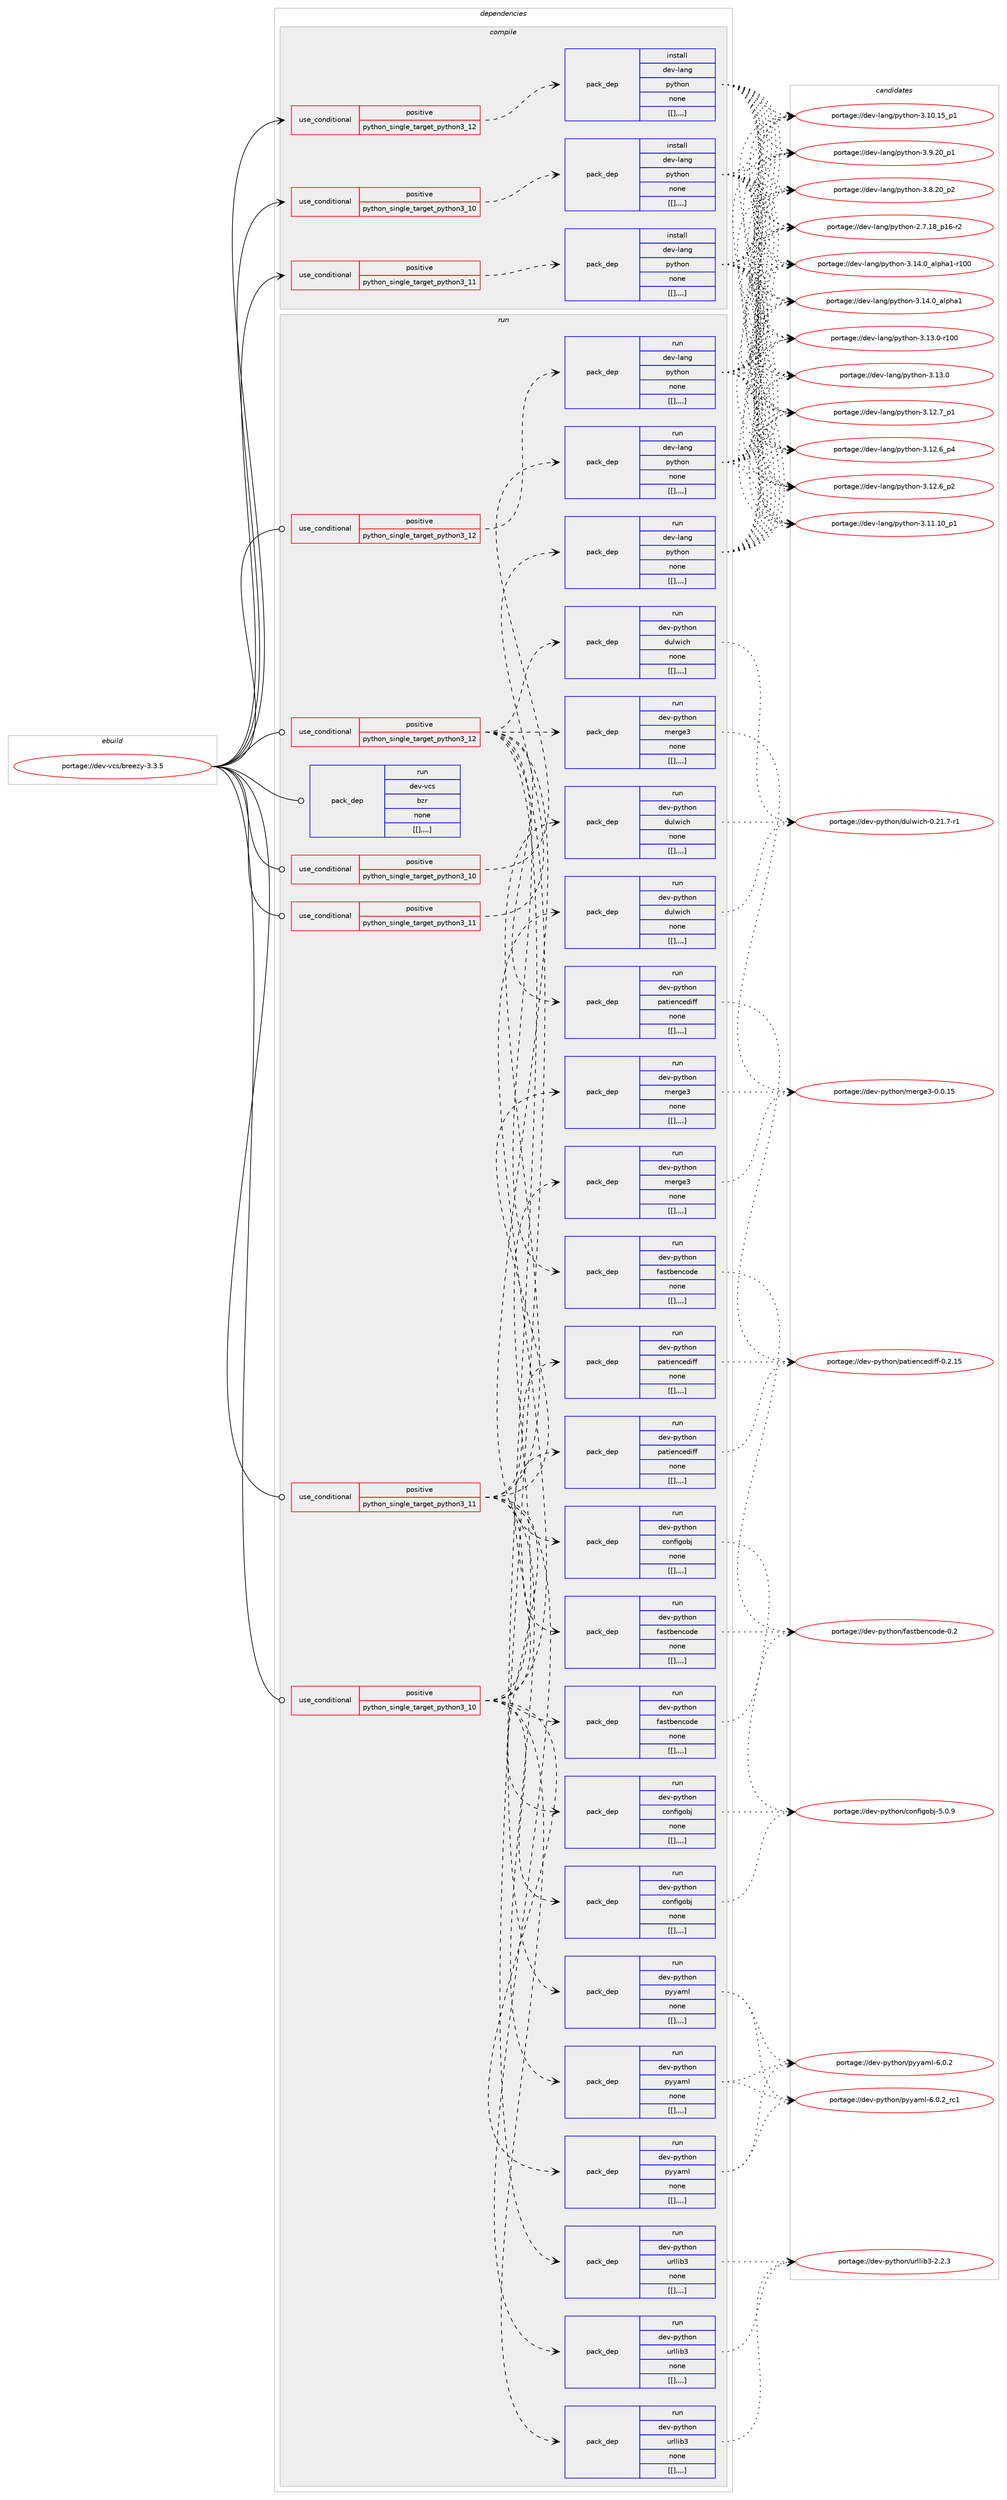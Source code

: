 digraph prolog {

# *************
# Graph options
# *************

newrank=true;
concentrate=true;
compound=true;
graph [rankdir=LR,fontname=Helvetica,fontsize=10,ranksep=1.5];#, ranksep=2.5, nodesep=0.2];
edge  [arrowhead=vee];
node  [fontname=Helvetica,fontsize=10];

# **********
# The ebuild
# **********

subgraph cluster_leftcol {
color=gray;
label=<<i>ebuild</i>>;
id [label="portage://dev-vcs/breezy-3.3.5", color=red, width=4, href="../dev-vcs/breezy-3.3.5.svg"];
}

# ****************
# The dependencies
# ****************

subgraph cluster_midcol {
color=gray;
label=<<i>dependencies</i>>;
subgraph cluster_compile {
fillcolor="#eeeeee";
style=filled;
label=<<i>compile</i>>;
subgraph cond66754 {
dependency232705 [label=<<TABLE BORDER="0" CELLBORDER="1" CELLSPACING="0" CELLPADDING="4"><TR><TD ROWSPAN="3" CELLPADDING="10">use_conditional</TD></TR><TR><TD>positive</TD></TR><TR><TD>python_single_target_python3_10</TD></TR></TABLE>>, shape=none, color=red];
subgraph pack164427 {
dependency232724 [label=<<TABLE BORDER="0" CELLBORDER="1" CELLSPACING="0" CELLPADDING="4" WIDTH="220"><TR><TD ROWSPAN="6" CELLPADDING="30">pack_dep</TD></TR><TR><TD WIDTH="110">install</TD></TR><TR><TD>dev-lang</TD></TR><TR><TD>python</TD></TR><TR><TD>none</TD></TR><TR><TD>[[],,,,]</TD></TR></TABLE>>, shape=none, color=blue];
}
dependency232705:e -> dependency232724:w [weight=20,style="dashed",arrowhead="vee"];
}
id:e -> dependency232705:w [weight=20,style="solid",arrowhead="vee"];
subgraph cond66759 {
dependency232765 [label=<<TABLE BORDER="0" CELLBORDER="1" CELLSPACING="0" CELLPADDING="4"><TR><TD ROWSPAN="3" CELLPADDING="10">use_conditional</TD></TR><TR><TD>positive</TD></TR><TR><TD>python_single_target_python3_11</TD></TR></TABLE>>, shape=none, color=red];
subgraph pack164478 {
dependency232833 [label=<<TABLE BORDER="0" CELLBORDER="1" CELLSPACING="0" CELLPADDING="4" WIDTH="220"><TR><TD ROWSPAN="6" CELLPADDING="30">pack_dep</TD></TR><TR><TD WIDTH="110">install</TD></TR><TR><TD>dev-lang</TD></TR><TR><TD>python</TD></TR><TR><TD>none</TD></TR><TR><TD>[[],,,,]</TD></TR></TABLE>>, shape=none, color=blue];
}
dependency232765:e -> dependency232833:w [weight=20,style="dashed",arrowhead="vee"];
}
id:e -> dependency232765:w [weight=20,style="solid",arrowhead="vee"];
subgraph cond66798 {
dependency232870 [label=<<TABLE BORDER="0" CELLBORDER="1" CELLSPACING="0" CELLPADDING="4"><TR><TD ROWSPAN="3" CELLPADDING="10">use_conditional</TD></TR><TR><TD>positive</TD></TR><TR><TD>python_single_target_python3_12</TD></TR></TABLE>>, shape=none, color=red];
subgraph pack164555 {
dependency232916 [label=<<TABLE BORDER="0" CELLBORDER="1" CELLSPACING="0" CELLPADDING="4" WIDTH="220"><TR><TD ROWSPAN="6" CELLPADDING="30">pack_dep</TD></TR><TR><TD WIDTH="110">install</TD></TR><TR><TD>dev-lang</TD></TR><TR><TD>python</TD></TR><TR><TD>none</TD></TR><TR><TD>[[],,,,]</TD></TR></TABLE>>, shape=none, color=blue];
}
dependency232870:e -> dependency232916:w [weight=20,style="dashed",arrowhead="vee"];
}
id:e -> dependency232870:w [weight=20,style="solid",arrowhead="vee"];
}
subgraph cluster_compileandrun {
fillcolor="#eeeeee";
style=filled;
label=<<i>compile and run</i>>;
}
subgraph cluster_run {
fillcolor="#eeeeee";
style=filled;
label=<<i>run</i>>;
subgraph cond66815 {
dependency232936 [label=<<TABLE BORDER="0" CELLBORDER="1" CELLSPACING="0" CELLPADDING="4"><TR><TD ROWSPAN="3" CELLPADDING="10">use_conditional</TD></TR><TR><TD>positive</TD></TR><TR><TD>python_single_target_python3_10</TD></TR></TABLE>>, shape=none, color=red];
subgraph pack164590 {
dependency232966 [label=<<TABLE BORDER="0" CELLBORDER="1" CELLSPACING="0" CELLPADDING="4" WIDTH="220"><TR><TD ROWSPAN="6" CELLPADDING="30">pack_dep</TD></TR><TR><TD WIDTH="110">run</TD></TR><TR><TD>dev-lang</TD></TR><TR><TD>python</TD></TR><TR><TD>none</TD></TR><TR><TD>[[],,,,]</TD></TR></TABLE>>, shape=none, color=blue];
}
dependency232936:e -> dependency232966:w [weight=20,style="dashed",arrowhead="vee"];
}
id:e -> dependency232936:w [weight=20,style="solid",arrowhead="odot"];
subgraph cond66830 {
dependency232998 [label=<<TABLE BORDER="0" CELLBORDER="1" CELLSPACING="0" CELLPADDING="4"><TR><TD ROWSPAN="3" CELLPADDING="10">use_conditional</TD></TR><TR><TD>positive</TD></TR><TR><TD>python_single_target_python3_10</TD></TR></TABLE>>, shape=none, color=red];
subgraph pack164646 {
dependency233081 [label=<<TABLE BORDER="0" CELLBORDER="1" CELLSPACING="0" CELLPADDING="4" WIDTH="220"><TR><TD ROWSPAN="6" CELLPADDING="30">pack_dep</TD></TR><TR><TD WIDTH="110">run</TD></TR><TR><TD>dev-python</TD></TR><TR><TD>configobj</TD></TR><TR><TD>none</TD></TR><TR><TD>[[],,,,]</TD></TR></TABLE>>, shape=none, color=blue];
}
dependency232998:e -> dependency233081:w [weight=20,style="dashed",arrowhead="vee"];
subgraph pack164662 {
dependency233086 [label=<<TABLE BORDER="0" CELLBORDER="1" CELLSPACING="0" CELLPADDING="4" WIDTH="220"><TR><TD ROWSPAN="6" CELLPADDING="30">pack_dep</TD></TR><TR><TD WIDTH="110">run</TD></TR><TR><TD>dev-python</TD></TR><TR><TD>fastbencode</TD></TR><TR><TD>none</TD></TR><TR><TD>[[],,,,]</TD></TR></TABLE>>, shape=none, color=blue];
}
dependency232998:e -> dependency233086:w [weight=20,style="dashed",arrowhead="vee"];
subgraph pack164666 {
dependency233089 [label=<<TABLE BORDER="0" CELLBORDER="1" CELLSPACING="0" CELLPADDING="4" WIDTH="220"><TR><TD ROWSPAN="6" CELLPADDING="30">pack_dep</TD></TR><TR><TD WIDTH="110">run</TD></TR><TR><TD>dev-python</TD></TR><TR><TD>patiencediff</TD></TR><TR><TD>none</TD></TR><TR><TD>[[],,,,]</TD></TR></TABLE>>, shape=none, color=blue];
}
dependency232998:e -> dependency233089:w [weight=20,style="dashed",arrowhead="vee"];
subgraph pack164715 {
dependency233234 [label=<<TABLE BORDER="0" CELLBORDER="1" CELLSPACING="0" CELLPADDING="4" WIDTH="220"><TR><TD ROWSPAN="6" CELLPADDING="30">pack_dep</TD></TR><TR><TD WIDTH="110">run</TD></TR><TR><TD>dev-python</TD></TR><TR><TD>merge3</TD></TR><TR><TD>none</TD></TR><TR><TD>[[],,,,]</TD></TR></TABLE>>, shape=none, color=blue];
}
dependency232998:e -> dependency233234:w [weight=20,style="dashed",arrowhead="vee"];
subgraph pack164824 {
dependency233320 [label=<<TABLE BORDER="0" CELLBORDER="1" CELLSPACING="0" CELLPADDING="4" WIDTH="220"><TR><TD ROWSPAN="6" CELLPADDING="30">pack_dep</TD></TR><TR><TD WIDTH="110">run</TD></TR><TR><TD>dev-python</TD></TR><TR><TD>dulwich</TD></TR><TR><TD>none</TD></TR><TR><TD>[[],,,,]</TD></TR></TABLE>>, shape=none, color=blue];
}
dependency232998:e -> dependency233320:w [weight=20,style="dashed",arrowhead="vee"];
subgraph pack164828 {
dependency233324 [label=<<TABLE BORDER="0" CELLBORDER="1" CELLSPACING="0" CELLPADDING="4" WIDTH="220"><TR><TD ROWSPAN="6" CELLPADDING="30">pack_dep</TD></TR><TR><TD WIDTH="110">run</TD></TR><TR><TD>dev-python</TD></TR><TR><TD>urllib3</TD></TR><TR><TD>none</TD></TR><TR><TD>[[],,,,]</TD></TR></TABLE>>, shape=none, color=blue];
}
dependency232998:e -> dependency233324:w [weight=20,style="dashed",arrowhead="vee"];
subgraph pack164831 {
dependency233342 [label=<<TABLE BORDER="0" CELLBORDER="1" CELLSPACING="0" CELLPADDING="4" WIDTH="220"><TR><TD ROWSPAN="6" CELLPADDING="30">pack_dep</TD></TR><TR><TD WIDTH="110">run</TD></TR><TR><TD>dev-python</TD></TR><TR><TD>pyyaml</TD></TR><TR><TD>none</TD></TR><TR><TD>[[],,,,]</TD></TR></TABLE>>, shape=none, color=blue];
}
dependency232998:e -> dependency233342:w [weight=20,style="dashed",arrowhead="vee"];
}
id:e -> dependency232998:w [weight=20,style="solid",arrowhead="odot"];
subgraph cond66953 {
dependency233349 [label=<<TABLE BORDER="0" CELLBORDER="1" CELLSPACING="0" CELLPADDING="4"><TR><TD ROWSPAN="3" CELLPADDING="10">use_conditional</TD></TR><TR><TD>positive</TD></TR><TR><TD>python_single_target_python3_11</TD></TR></TABLE>>, shape=none, color=red];
subgraph pack164854 {
dependency233441 [label=<<TABLE BORDER="0" CELLBORDER="1" CELLSPACING="0" CELLPADDING="4" WIDTH="220"><TR><TD ROWSPAN="6" CELLPADDING="30">pack_dep</TD></TR><TR><TD WIDTH="110">run</TD></TR><TR><TD>dev-lang</TD></TR><TR><TD>python</TD></TR><TR><TD>none</TD></TR><TR><TD>[[],,,,]</TD></TR></TABLE>>, shape=none, color=blue];
}
dependency233349:e -> dependency233441:w [weight=20,style="dashed",arrowhead="vee"];
}
id:e -> dependency233349:w [weight=20,style="solid",arrowhead="odot"];
subgraph cond66997 {
dependency233527 [label=<<TABLE BORDER="0" CELLBORDER="1" CELLSPACING="0" CELLPADDING="4"><TR><TD ROWSPAN="3" CELLPADDING="10">use_conditional</TD></TR><TR><TD>positive</TD></TR><TR><TD>python_single_target_python3_11</TD></TR></TABLE>>, shape=none, color=red];
subgraph pack164984 {
dependency233564 [label=<<TABLE BORDER="0" CELLBORDER="1" CELLSPACING="0" CELLPADDING="4" WIDTH="220"><TR><TD ROWSPAN="6" CELLPADDING="30">pack_dep</TD></TR><TR><TD WIDTH="110">run</TD></TR><TR><TD>dev-python</TD></TR><TR><TD>configobj</TD></TR><TR><TD>none</TD></TR><TR><TD>[[],,,,]</TD></TR></TABLE>>, shape=none, color=blue];
}
dependency233527:e -> dependency233564:w [weight=20,style="dashed",arrowhead="vee"];
subgraph pack165003 {
dependency233583 [label=<<TABLE BORDER="0" CELLBORDER="1" CELLSPACING="0" CELLPADDING="4" WIDTH="220"><TR><TD ROWSPAN="6" CELLPADDING="30">pack_dep</TD></TR><TR><TD WIDTH="110">run</TD></TR><TR><TD>dev-python</TD></TR><TR><TD>fastbencode</TD></TR><TR><TD>none</TD></TR><TR><TD>[[],,,,]</TD></TR></TABLE>>, shape=none, color=blue];
}
dependency233527:e -> dependency233583:w [weight=20,style="dashed",arrowhead="vee"];
subgraph pack165017 {
dependency233604 [label=<<TABLE BORDER="0" CELLBORDER="1" CELLSPACING="0" CELLPADDING="4" WIDTH="220"><TR><TD ROWSPAN="6" CELLPADDING="30">pack_dep</TD></TR><TR><TD WIDTH="110">run</TD></TR><TR><TD>dev-python</TD></TR><TR><TD>patiencediff</TD></TR><TR><TD>none</TD></TR><TR><TD>[[],,,,]</TD></TR></TABLE>>, shape=none, color=blue];
}
dependency233527:e -> dependency233604:w [weight=20,style="dashed",arrowhead="vee"];
subgraph pack165019 {
dependency233609 [label=<<TABLE BORDER="0" CELLBORDER="1" CELLSPACING="0" CELLPADDING="4" WIDTH="220"><TR><TD ROWSPAN="6" CELLPADDING="30">pack_dep</TD></TR><TR><TD WIDTH="110">run</TD></TR><TR><TD>dev-python</TD></TR><TR><TD>merge3</TD></TR><TR><TD>none</TD></TR><TR><TD>[[],,,,]</TD></TR></TABLE>>, shape=none, color=blue];
}
dependency233527:e -> dependency233609:w [weight=20,style="dashed",arrowhead="vee"];
subgraph pack165030 {
dependency233628 [label=<<TABLE BORDER="0" CELLBORDER="1" CELLSPACING="0" CELLPADDING="4" WIDTH="220"><TR><TD ROWSPAN="6" CELLPADDING="30">pack_dep</TD></TR><TR><TD WIDTH="110">run</TD></TR><TR><TD>dev-python</TD></TR><TR><TD>dulwich</TD></TR><TR><TD>none</TD></TR><TR><TD>[[],,,,]</TD></TR></TABLE>>, shape=none, color=blue];
}
dependency233527:e -> dependency233628:w [weight=20,style="dashed",arrowhead="vee"];
subgraph pack165047 {
dependency233665 [label=<<TABLE BORDER="0" CELLBORDER="1" CELLSPACING="0" CELLPADDING="4" WIDTH="220"><TR><TD ROWSPAN="6" CELLPADDING="30">pack_dep</TD></TR><TR><TD WIDTH="110">run</TD></TR><TR><TD>dev-python</TD></TR><TR><TD>urllib3</TD></TR><TR><TD>none</TD></TR><TR><TD>[[],,,,]</TD></TR></TABLE>>, shape=none, color=blue];
}
dependency233527:e -> dependency233665:w [weight=20,style="dashed",arrowhead="vee"];
subgraph pack165060 {
dependency233683 [label=<<TABLE BORDER="0" CELLBORDER="1" CELLSPACING="0" CELLPADDING="4" WIDTH="220"><TR><TD ROWSPAN="6" CELLPADDING="30">pack_dep</TD></TR><TR><TD WIDTH="110">run</TD></TR><TR><TD>dev-python</TD></TR><TR><TD>pyyaml</TD></TR><TR><TD>none</TD></TR><TR><TD>[[],,,,]</TD></TR></TABLE>>, shape=none, color=blue];
}
dependency233527:e -> dependency233683:w [weight=20,style="dashed",arrowhead="vee"];
}
id:e -> dependency233527:w [weight=20,style="solid",arrowhead="odot"];
subgraph cond67095 {
dependency233812 [label=<<TABLE BORDER="0" CELLBORDER="1" CELLSPACING="0" CELLPADDING="4"><TR><TD ROWSPAN="3" CELLPADDING="10">use_conditional</TD></TR><TR><TD>positive</TD></TR><TR><TD>python_single_target_python3_12</TD></TR></TABLE>>, shape=none, color=red];
subgraph pack165161 {
dependency233815 [label=<<TABLE BORDER="0" CELLBORDER="1" CELLSPACING="0" CELLPADDING="4" WIDTH="220"><TR><TD ROWSPAN="6" CELLPADDING="30">pack_dep</TD></TR><TR><TD WIDTH="110">run</TD></TR><TR><TD>dev-lang</TD></TR><TR><TD>python</TD></TR><TR><TD>none</TD></TR><TR><TD>[[],,,,]</TD></TR></TABLE>>, shape=none, color=blue];
}
dependency233812:e -> dependency233815:w [weight=20,style="dashed",arrowhead="vee"];
}
id:e -> dependency233812:w [weight=20,style="solid",arrowhead="odot"];
subgraph cond67107 {
dependency233820 [label=<<TABLE BORDER="0" CELLBORDER="1" CELLSPACING="0" CELLPADDING="4"><TR><TD ROWSPAN="3" CELLPADDING="10">use_conditional</TD></TR><TR><TD>positive</TD></TR><TR><TD>python_single_target_python3_12</TD></TR></TABLE>>, shape=none, color=red];
subgraph pack165176 {
dependency233864 [label=<<TABLE BORDER="0" CELLBORDER="1" CELLSPACING="0" CELLPADDING="4" WIDTH="220"><TR><TD ROWSPAN="6" CELLPADDING="30">pack_dep</TD></TR><TR><TD WIDTH="110">run</TD></TR><TR><TD>dev-python</TD></TR><TR><TD>configobj</TD></TR><TR><TD>none</TD></TR><TR><TD>[[],,,,]</TD></TR></TABLE>>, shape=none, color=blue];
}
dependency233820:e -> dependency233864:w [weight=20,style="dashed",arrowhead="vee"];
subgraph pack165194 {
dependency233869 [label=<<TABLE BORDER="0" CELLBORDER="1" CELLSPACING="0" CELLPADDING="4" WIDTH="220"><TR><TD ROWSPAN="6" CELLPADDING="30">pack_dep</TD></TR><TR><TD WIDTH="110">run</TD></TR><TR><TD>dev-python</TD></TR><TR><TD>fastbencode</TD></TR><TR><TD>none</TD></TR><TR><TD>[[],,,,]</TD></TR></TABLE>>, shape=none, color=blue];
}
dependency233820:e -> dependency233869:w [weight=20,style="dashed",arrowhead="vee"];
subgraph pack165198 {
dependency233891 [label=<<TABLE BORDER="0" CELLBORDER="1" CELLSPACING="0" CELLPADDING="4" WIDTH="220"><TR><TD ROWSPAN="6" CELLPADDING="30">pack_dep</TD></TR><TR><TD WIDTH="110">run</TD></TR><TR><TD>dev-python</TD></TR><TR><TD>patiencediff</TD></TR><TR><TD>none</TD></TR><TR><TD>[[],,,,]</TD></TR></TABLE>>, shape=none, color=blue];
}
dependency233820:e -> dependency233891:w [weight=20,style="dashed",arrowhead="vee"];
subgraph pack165216 {
dependency233895 [label=<<TABLE BORDER="0" CELLBORDER="1" CELLSPACING="0" CELLPADDING="4" WIDTH="220"><TR><TD ROWSPAN="6" CELLPADDING="30">pack_dep</TD></TR><TR><TD WIDTH="110">run</TD></TR><TR><TD>dev-python</TD></TR><TR><TD>merge3</TD></TR><TR><TD>none</TD></TR><TR><TD>[[],,,,]</TD></TR></TABLE>>, shape=none, color=blue];
}
dependency233820:e -> dependency233895:w [weight=20,style="dashed",arrowhead="vee"];
subgraph pack165231 {
dependency233936 [label=<<TABLE BORDER="0" CELLBORDER="1" CELLSPACING="0" CELLPADDING="4" WIDTH="220"><TR><TD ROWSPAN="6" CELLPADDING="30">pack_dep</TD></TR><TR><TD WIDTH="110">run</TD></TR><TR><TD>dev-python</TD></TR><TR><TD>dulwich</TD></TR><TR><TD>none</TD></TR><TR><TD>[[],,,,]</TD></TR></TABLE>>, shape=none, color=blue];
}
dependency233820:e -> dependency233936:w [weight=20,style="dashed",arrowhead="vee"];
subgraph pack165245 {
dependency233965 [label=<<TABLE BORDER="0" CELLBORDER="1" CELLSPACING="0" CELLPADDING="4" WIDTH="220"><TR><TD ROWSPAN="6" CELLPADDING="30">pack_dep</TD></TR><TR><TD WIDTH="110">run</TD></TR><TR><TD>dev-python</TD></TR><TR><TD>urllib3</TD></TR><TR><TD>none</TD></TR><TR><TD>[[],,,,]</TD></TR></TABLE>>, shape=none, color=blue];
}
dependency233820:e -> dependency233965:w [weight=20,style="dashed",arrowhead="vee"];
subgraph pack165269 {
dependency234017 [label=<<TABLE BORDER="0" CELLBORDER="1" CELLSPACING="0" CELLPADDING="4" WIDTH="220"><TR><TD ROWSPAN="6" CELLPADDING="30">pack_dep</TD></TR><TR><TD WIDTH="110">run</TD></TR><TR><TD>dev-python</TD></TR><TR><TD>pyyaml</TD></TR><TR><TD>none</TD></TR><TR><TD>[[],,,,]</TD></TR></TABLE>>, shape=none, color=blue];
}
dependency233820:e -> dependency234017:w [weight=20,style="dashed",arrowhead="vee"];
}
id:e -> dependency233820:w [weight=20,style="solid",arrowhead="odot"];
subgraph pack165314 {
dependency234040 [label=<<TABLE BORDER="0" CELLBORDER="1" CELLSPACING="0" CELLPADDING="4" WIDTH="220"><TR><TD ROWSPAN="6" CELLPADDING="30">pack_dep</TD></TR><TR><TD WIDTH="110">run</TD></TR><TR><TD>dev-vcs</TD></TR><TR><TD>bzr</TD></TR><TR><TD>none</TD></TR><TR><TD>[[],,,,]</TD></TR></TABLE>>, shape=none, color=blue];
}
id:e -> dependency234040:w [weight=20,style="solid",arrowhead="odot"];
}
}

# **************
# The candidates
# **************

subgraph cluster_choices {
rank=same;
color=gray;
label=<<i>candidates</i>>;

subgraph choice164485 {
color=black;
nodesep=1;
choice100101118451089711010347112121116104111110455146495246489597108112104974945114494848 [label="portage://dev-lang/python-3.14.0_alpha1-r100", color=red, width=4,href="../dev-lang/python-3.14.0_alpha1-r100.svg"];
choice1001011184510897110103471121211161041111104551464952464895971081121049749 [label="portage://dev-lang/python-3.14.0_alpha1", color=red, width=4,href="../dev-lang/python-3.14.0_alpha1.svg"];
choice1001011184510897110103471121211161041111104551464951464845114494848 [label="portage://dev-lang/python-3.13.0-r100", color=red, width=4,href="../dev-lang/python-3.13.0-r100.svg"];
choice10010111845108971101034711212111610411111045514649514648 [label="portage://dev-lang/python-3.13.0", color=red, width=4,href="../dev-lang/python-3.13.0.svg"];
choice100101118451089711010347112121116104111110455146495046559511249 [label="portage://dev-lang/python-3.12.7_p1", color=red, width=4,href="../dev-lang/python-3.12.7_p1.svg"];
choice100101118451089711010347112121116104111110455146495046549511252 [label="portage://dev-lang/python-3.12.6_p4", color=red, width=4,href="../dev-lang/python-3.12.6_p4.svg"];
choice100101118451089711010347112121116104111110455146495046549511250 [label="portage://dev-lang/python-3.12.6_p2", color=red, width=4,href="../dev-lang/python-3.12.6_p2.svg"];
choice10010111845108971101034711212111610411111045514649494649489511249 [label="portage://dev-lang/python-3.11.10_p1", color=red, width=4,href="../dev-lang/python-3.11.10_p1.svg"];
choice10010111845108971101034711212111610411111045514649484649539511249 [label="portage://dev-lang/python-3.10.15_p1", color=red, width=4,href="../dev-lang/python-3.10.15_p1.svg"];
choice100101118451089711010347112121116104111110455146574650489511249 [label="portage://dev-lang/python-3.9.20_p1", color=red, width=4,href="../dev-lang/python-3.9.20_p1.svg"];
choice100101118451089711010347112121116104111110455146564650489511250 [label="portage://dev-lang/python-3.8.20_p2", color=red, width=4,href="../dev-lang/python-3.8.20_p2.svg"];
choice100101118451089711010347112121116104111110455046554649569511249544511450 [label="portage://dev-lang/python-2.7.18_p16-r2", color=red, width=4,href="../dev-lang/python-2.7.18_p16-r2.svg"];
dependency232724:e -> choice100101118451089711010347112121116104111110455146495246489597108112104974945114494848:w [style=dotted,weight="100"];
dependency232724:e -> choice1001011184510897110103471121211161041111104551464952464895971081121049749:w [style=dotted,weight="100"];
dependency232724:e -> choice1001011184510897110103471121211161041111104551464951464845114494848:w [style=dotted,weight="100"];
dependency232724:e -> choice10010111845108971101034711212111610411111045514649514648:w [style=dotted,weight="100"];
dependency232724:e -> choice100101118451089711010347112121116104111110455146495046559511249:w [style=dotted,weight="100"];
dependency232724:e -> choice100101118451089711010347112121116104111110455146495046549511252:w [style=dotted,weight="100"];
dependency232724:e -> choice100101118451089711010347112121116104111110455146495046549511250:w [style=dotted,weight="100"];
dependency232724:e -> choice10010111845108971101034711212111610411111045514649494649489511249:w [style=dotted,weight="100"];
dependency232724:e -> choice10010111845108971101034711212111610411111045514649484649539511249:w [style=dotted,weight="100"];
dependency232724:e -> choice100101118451089711010347112121116104111110455146574650489511249:w [style=dotted,weight="100"];
dependency232724:e -> choice100101118451089711010347112121116104111110455146564650489511250:w [style=dotted,weight="100"];
dependency232724:e -> choice100101118451089711010347112121116104111110455046554649569511249544511450:w [style=dotted,weight="100"];
}
subgraph choice164493 {
color=black;
nodesep=1;
choice100101118451089711010347112121116104111110455146495246489597108112104974945114494848 [label="portage://dev-lang/python-3.14.0_alpha1-r100", color=red, width=4,href="../dev-lang/python-3.14.0_alpha1-r100.svg"];
choice1001011184510897110103471121211161041111104551464952464895971081121049749 [label="portage://dev-lang/python-3.14.0_alpha1", color=red, width=4,href="../dev-lang/python-3.14.0_alpha1.svg"];
choice1001011184510897110103471121211161041111104551464951464845114494848 [label="portage://dev-lang/python-3.13.0-r100", color=red, width=4,href="../dev-lang/python-3.13.0-r100.svg"];
choice10010111845108971101034711212111610411111045514649514648 [label="portage://dev-lang/python-3.13.0", color=red, width=4,href="../dev-lang/python-3.13.0.svg"];
choice100101118451089711010347112121116104111110455146495046559511249 [label="portage://dev-lang/python-3.12.7_p1", color=red, width=4,href="../dev-lang/python-3.12.7_p1.svg"];
choice100101118451089711010347112121116104111110455146495046549511252 [label="portage://dev-lang/python-3.12.6_p4", color=red, width=4,href="../dev-lang/python-3.12.6_p4.svg"];
choice100101118451089711010347112121116104111110455146495046549511250 [label="portage://dev-lang/python-3.12.6_p2", color=red, width=4,href="../dev-lang/python-3.12.6_p2.svg"];
choice10010111845108971101034711212111610411111045514649494649489511249 [label="portage://dev-lang/python-3.11.10_p1", color=red, width=4,href="../dev-lang/python-3.11.10_p1.svg"];
choice10010111845108971101034711212111610411111045514649484649539511249 [label="portage://dev-lang/python-3.10.15_p1", color=red, width=4,href="../dev-lang/python-3.10.15_p1.svg"];
choice100101118451089711010347112121116104111110455146574650489511249 [label="portage://dev-lang/python-3.9.20_p1", color=red, width=4,href="../dev-lang/python-3.9.20_p1.svg"];
choice100101118451089711010347112121116104111110455146564650489511250 [label="portage://dev-lang/python-3.8.20_p2", color=red, width=4,href="../dev-lang/python-3.8.20_p2.svg"];
choice100101118451089711010347112121116104111110455046554649569511249544511450 [label="portage://dev-lang/python-2.7.18_p16-r2", color=red, width=4,href="../dev-lang/python-2.7.18_p16-r2.svg"];
dependency232833:e -> choice100101118451089711010347112121116104111110455146495246489597108112104974945114494848:w [style=dotted,weight="100"];
dependency232833:e -> choice1001011184510897110103471121211161041111104551464952464895971081121049749:w [style=dotted,weight="100"];
dependency232833:e -> choice1001011184510897110103471121211161041111104551464951464845114494848:w [style=dotted,weight="100"];
dependency232833:e -> choice10010111845108971101034711212111610411111045514649514648:w [style=dotted,weight="100"];
dependency232833:e -> choice100101118451089711010347112121116104111110455146495046559511249:w [style=dotted,weight="100"];
dependency232833:e -> choice100101118451089711010347112121116104111110455146495046549511252:w [style=dotted,weight="100"];
dependency232833:e -> choice100101118451089711010347112121116104111110455146495046549511250:w [style=dotted,weight="100"];
dependency232833:e -> choice10010111845108971101034711212111610411111045514649494649489511249:w [style=dotted,weight="100"];
dependency232833:e -> choice10010111845108971101034711212111610411111045514649484649539511249:w [style=dotted,weight="100"];
dependency232833:e -> choice100101118451089711010347112121116104111110455146574650489511249:w [style=dotted,weight="100"];
dependency232833:e -> choice100101118451089711010347112121116104111110455146564650489511250:w [style=dotted,weight="100"];
dependency232833:e -> choice100101118451089711010347112121116104111110455046554649569511249544511450:w [style=dotted,weight="100"];
}
subgraph choice164500 {
color=black;
nodesep=1;
choice100101118451089711010347112121116104111110455146495246489597108112104974945114494848 [label="portage://dev-lang/python-3.14.0_alpha1-r100", color=red, width=4,href="../dev-lang/python-3.14.0_alpha1-r100.svg"];
choice1001011184510897110103471121211161041111104551464952464895971081121049749 [label="portage://dev-lang/python-3.14.0_alpha1", color=red, width=4,href="../dev-lang/python-3.14.0_alpha1.svg"];
choice1001011184510897110103471121211161041111104551464951464845114494848 [label="portage://dev-lang/python-3.13.0-r100", color=red, width=4,href="../dev-lang/python-3.13.0-r100.svg"];
choice10010111845108971101034711212111610411111045514649514648 [label="portage://dev-lang/python-3.13.0", color=red, width=4,href="../dev-lang/python-3.13.0.svg"];
choice100101118451089711010347112121116104111110455146495046559511249 [label="portage://dev-lang/python-3.12.7_p1", color=red, width=4,href="../dev-lang/python-3.12.7_p1.svg"];
choice100101118451089711010347112121116104111110455146495046549511252 [label="portage://dev-lang/python-3.12.6_p4", color=red, width=4,href="../dev-lang/python-3.12.6_p4.svg"];
choice100101118451089711010347112121116104111110455146495046549511250 [label="portage://dev-lang/python-3.12.6_p2", color=red, width=4,href="../dev-lang/python-3.12.6_p2.svg"];
choice10010111845108971101034711212111610411111045514649494649489511249 [label="portage://dev-lang/python-3.11.10_p1", color=red, width=4,href="../dev-lang/python-3.11.10_p1.svg"];
choice10010111845108971101034711212111610411111045514649484649539511249 [label="portage://dev-lang/python-3.10.15_p1", color=red, width=4,href="../dev-lang/python-3.10.15_p1.svg"];
choice100101118451089711010347112121116104111110455146574650489511249 [label="portage://dev-lang/python-3.9.20_p1", color=red, width=4,href="../dev-lang/python-3.9.20_p1.svg"];
choice100101118451089711010347112121116104111110455146564650489511250 [label="portage://dev-lang/python-3.8.20_p2", color=red, width=4,href="../dev-lang/python-3.8.20_p2.svg"];
choice100101118451089711010347112121116104111110455046554649569511249544511450 [label="portage://dev-lang/python-2.7.18_p16-r2", color=red, width=4,href="../dev-lang/python-2.7.18_p16-r2.svg"];
dependency232916:e -> choice100101118451089711010347112121116104111110455146495246489597108112104974945114494848:w [style=dotted,weight="100"];
dependency232916:e -> choice1001011184510897110103471121211161041111104551464952464895971081121049749:w [style=dotted,weight="100"];
dependency232916:e -> choice1001011184510897110103471121211161041111104551464951464845114494848:w [style=dotted,weight="100"];
dependency232916:e -> choice10010111845108971101034711212111610411111045514649514648:w [style=dotted,weight="100"];
dependency232916:e -> choice100101118451089711010347112121116104111110455146495046559511249:w [style=dotted,weight="100"];
dependency232916:e -> choice100101118451089711010347112121116104111110455146495046549511252:w [style=dotted,weight="100"];
dependency232916:e -> choice100101118451089711010347112121116104111110455146495046549511250:w [style=dotted,weight="100"];
dependency232916:e -> choice10010111845108971101034711212111610411111045514649494649489511249:w [style=dotted,weight="100"];
dependency232916:e -> choice10010111845108971101034711212111610411111045514649484649539511249:w [style=dotted,weight="100"];
dependency232916:e -> choice100101118451089711010347112121116104111110455146574650489511249:w [style=dotted,weight="100"];
dependency232916:e -> choice100101118451089711010347112121116104111110455146564650489511250:w [style=dotted,weight="100"];
dependency232916:e -> choice100101118451089711010347112121116104111110455046554649569511249544511450:w [style=dotted,weight="100"];
}
subgraph choice164515 {
color=black;
nodesep=1;
choice100101118451089711010347112121116104111110455146495246489597108112104974945114494848 [label="portage://dev-lang/python-3.14.0_alpha1-r100", color=red, width=4,href="../dev-lang/python-3.14.0_alpha1-r100.svg"];
choice1001011184510897110103471121211161041111104551464952464895971081121049749 [label="portage://dev-lang/python-3.14.0_alpha1", color=red, width=4,href="../dev-lang/python-3.14.0_alpha1.svg"];
choice1001011184510897110103471121211161041111104551464951464845114494848 [label="portage://dev-lang/python-3.13.0-r100", color=red, width=4,href="../dev-lang/python-3.13.0-r100.svg"];
choice10010111845108971101034711212111610411111045514649514648 [label="portage://dev-lang/python-3.13.0", color=red, width=4,href="../dev-lang/python-3.13.0.svg"];
choice100101118451089711010347112121116104111110455146495046559511249 [label="portage://dev-lang/python-3.12.7_p1", color=red, width=4,href="../dev-lang/python-3.12.7_p1.svg"];
choice100101118451089711010347112121116104111110455146495046549511252 [label="portage://dev-lang/python-3.12.6_p4", color=red, width=4,href="../dev-lang/python-3.12.6_p4.svg"];
choice100101118451089711010347112121116104111110455146495046549511250 [label="portage://dev-lang/python-3.12.6_p2", color=red, width=4,href="../dev-lang/python-3.12.6_p2.svg"];
choice10010111845108971101034711212111610411111045514649494649489511249 [label="portage://dev-lang/python-3.11.10_p1", color=red, width=4,href="../dev-lang/python-3.11.10_p1.svg"];
choice10010111845108971101034711212111610411111045514649484649539511249 [label="portage://dev-lang/python-3.10.15_p1", color=red, width=4,href="../dev-lang/python-3.10.15_p1.svg"];
choice100101118451089711010347112121116104111110455146574650489511249 [label="portage://dev-lang/python-3.9.20_p1", color=red, width=4,href="../dev-lang/python-3.9.20_p1.svg"];
choice100101118451089711010347112121116104111110455146564650489511250 [label="portage://dev-lang/python-3.8.20_p2", color=red, width=4,href="../dev-lang/python-3.8.20_p2.svg"];
choice100101118451089711010347112121116104111110455046554649569511249544511450 [label="portage://dev-lang/python-2.7.18_p16-r2", color=red, width=4,href="../dev-lang/python-2.7.18_p16-r2.svg"];
dependency232966:e -> choice100101118451089711010347112121116104111110455146495246489597108112104974945114494848:w [style=dotted,weight="100"];
dependency232966:e -> choice1001011184510897110103471121211161041111104551464952464895971081121049749:w [style=dotted,weight="100"];
dependency232966:e -> choice1001011184510897110103471121211161041111104551464951464845114494848:w [style=dotted,weight="100"];
dependency232966:e -> choice10010111845108971101034711212111610411111045514649514648:w [style=dotted,weight="100"];
dependency232966:e -> choice100101118451089711010347112121116104111110455146495046559511249:w [style=dotted,weight="100"];
dependency232966:e -> choice100101118451089711010347112121116104111110455146495046549511252:w [style=dotted,weight="100"];
dependency232966:e -> choice100101118451089711010347112121116104111110455146495046549511250:w [style=dotted,weight="100"];
dependency232966:e -> choice10010111845108971101034711212111610411111045514649494649489511249:w [style=dotted,weight="100"];
dependency232966:e -> choice10010111845108971101034711212111610411111045514649484649539511249:w [style=dotted,weight="100"];
dependency232966:e -> choice100101118451089711010347112121116104111110455146574650489511249:w [style=dotted,weight="100"];
dependency232966:e -> choice100101118451089711010347112121116104111110455146564650489511250:w [style=dotted,weight="100"];
dependency232966:e -> choice100101118451089711010347112121116104111110455046554649569511249544511450:w [style=dotted,weight="100"];
}
subgraph choice164535 {
color=black;
nodesep=1;
choice10010111845112121116104111110479911111010210510311198106455346484657 [label="portage://dev-python/configobj-5.0.9", color=red, width=4,href="../dev-python/configobj-5.0.9.svg"];
dependency233081:e -> choice10010111845112121116104111110479911111010210510311198106455346484657:w [style=dotted,weight="100"];
}
subgraph choice164537 {
color=black;
nodesep=1;
choice100101118451121211161041111104710297115116981011109911110010145484650 [label="portage://dev-python/fastbencode-0.2", color=red, width=4,href="../dev-python/fastbencode-0.2.svg"];
dependency233086:e -> choice100101118451121211161041111104710297115116981011109911110010145484650:w [style=dotted,weight="100"];
}
subgraph choice164540 {
color=black;
nodesep=1;
choice1001011184511212111610411111047112971161051011109910110010510210245484650464953 [label="portage://dev-python/patiencediff-0.2.15", color=red, width=4,href="../dev-python/patiencediff-0.2.15.svg"];
dependency233089:e -> choice1001011184511212111610411111047112971161051011109910110010510210245484650464953:w [style=dotted,weight="100"];
}
subgraph choice164542 {
color=black;
nodesep=1;
choice10010111845112121116104111110471091011141031015145484648464953 [label="portage://dev-python/merge3-0.0.15", color=red, width=4,href="../dev-python/merge3-0.0.15.svg"];
dependency233234:e -> choice10010111845112121116104111110471091011141031015145484648464953:w [style=dotted,weight="100"];
}
subgraph choice164546 {
color=black;
nodesep=1;
choice100101118451121211161041111104710011710811910599104454846504946554511449 [label="portage://dev-python/dulwich-0.21.7-r1", color=red, width=4,href="../dev-python/dulwich-0.21.7-r1.svg"];
dependency233320:e -> choice100101118451121211161041111104710011710811910599104454846504946554511449:w [style=dotted,weight="100"];
}
subgraph choice164558 {
color=black;
nodesep=1;
choice10010111845112121116104111110471171141081081059851455046504651 [label="portage://dev-python/urllib3-2.2.3", color=red, width=4,href="../dev-python/urllib3-2.2.3.svg"];
dependency233324:e -> choice10010111845112121116104111110471171141081081059851455046504651:w [style=dotted,weight="100"];
}
subgraph choice164570 {
color=black;
nodesep=1;
choice100101118451121211161041111104711212112197109108455446484650951149949 [label="portage://dev-python/pyyaml-6.0.2_rc1", color=red, width=4,href="../dev-python/pyyaml-6.0.2_rc1.svg"];
choice100101118451121211161041111104711212112197109108455446484650 [label="portage://dev-python/pyyaml-6.0.2", color=red, width=4,href="../dev-python/pyyaml-6.0.2.svg"];
dependency233342:e -> choice100101118451121211161041111104711212112197109108455446484650951149949:w [style=dotted,weight="100"];
dependency233342:e -> choice100101118451121211161041111104711212112197109108455446484650:w [style=dotted,weight="100"];
}
subgraph choice164584 {
color=black;
nodesep=1;
choice100101118451089711010347112121116104111110455146495246489597108112104974945114494848 [label="portage://dev-lang/python-3.14.0_alpha1-r100", color=red, width=4,href="../dev-lang/python-3.14.0_alpha1-r100.svg"];
choice1001011184510897110103471121211161041111104551464952464895971081121049749 [label="portage://dev-lang/python-3.14.0_alpha1", color=red, width=4,href="../dev-lang/python-3.14.0_alpha1.svg"];
choice1001011184510897110103471121211161041111104551464951464845114494848 [label="portage://dev-lang/python-3.13.0-r100", color=red, width=4,href="../dev-lang/python-3.13.0-r100.svg"];
choice10010111845108971101034711212111610411111045514649514648 [label="portage://dev-lang/python-3.13.0", color=red, width=4,href="../dev-lang/python-3.13.0.svg"];
choice100101118451089711010347112121116104111110455146495046559511249 [label="portage://dev-lang/python-3.12.7_p1", color=red, width=4,href="../dev-lang/python-3.12.7_p1.svg"];
choice100101118451089711010347112121116104111110455146495046549511252 [label="portage://dev-lang/python-3.12.6_p4", color=red, width=4,href="../dev-lang/python-3.12.6_p4.svg"];
choice100101118451089711010347112121116104111110455146495046549511250 [label="portage://dev-lang/python-3.12.6_p2", color=red, width=4,href="../dev-lang/python-3.12.6_p2.svg"];
choice10010111845108971101034711212111610411111045514649494649489511249 [label="portage://dev-lang/python-3.11.10_p1", color=red, width=4,href="../dev-lang/python-3.11.10_p1.svg"];
choice10010111845108971101034711212111610411111045514649484649539511249 [label="portage://dev-lang/python-3.10.15_p1", color=red, width=4,href="../dev-lang/python-3.10.15_p1.svg"];
choice100101118451089711010347112121116104111110455146574650489511249 [label="portage://dev-lang/python-3.9.20_p1", color=red, width=4,href="../dev-lang/python-3.9.20_p1.svg"];
choice100101118451089711010347112121116104111110455146564650489511250 [label="portage://dev-lang/python-3.8.20_p2", color=red, width=4,href="../dev-lang/python-3.8.20_p2.svg"];
choice100101118451089711010347112121116104111110455046554649569511249544511450 [label="portage://dev-lang/python-2.7.18_p16-r2", color=red, width=4,href="../dev-lang/python-2.7.18_p16-r2.svg"];
dependency233441:e -> choice100101118451089711010347112121116104111110455146495246489597108112104974945114494848:w [style=dotted,weight="100"];
dependency233441:e -> choice1001011184510897110103471121211161041111104551464952464895971081121049749:w [style=dotted,weight="100"];
dependency233441:e -> choice1001011184510897110103471121211161041111104551464951464845114494848:w [style=dotted,weight="100"];
dependency233441:e -> choice10010111845108971101034711212111610411111045514649514648:w [style=dotted,weight="100"];
dependency233441:e -> choice100101118451089711010347112121116104111110455146495046559511249:w [style=dotted,weight="100"];
dependency233441:e -> choice100101118451089711010347112121116104111110455146495046549511252:w [style=dotted,weight="100"];
dependency233441:e -> choice100101118451089711010347112121116104111110455146495046549511250:w [style=dotted,weight="100"];
dependency233441:e -> choice10010111845108971101034711212111610411111045514649494649489511249:w [style=dotted,weight="100"];
dependency233441:e -> choice10010111845108971101034711212111610411111045514649484649539511249:w [style=dotted,weight="100"];
dependency233441:e -> choice100101118451089711010347112121116104111110455146574650489511249:w [style=dotted,weight="100"];
dependency233441:e -> choice100101118451089711010347112121116104111110455146564650489511250:w [style=dotted,weight="100"];
dependency233441:e -> choice100101118451089711010347112121116104111110455046554649569511249544511450:w [style=dotted,weight="100"];
}
subgraph choice164592 {
color=black;
nodesep=1;
choice10010111845112121116104111110479911111010210510311198106455346484657 [label="portage://dev-python/configobj-5.0.9", color=red, width=4,href="../dev-python/configobj-5.0.9.svg"];
dependency233564:e -> choice10010111845112121116104111110479911111010210510311198106455346484657:w [style=dotted,weight="100"];
}
subgraph choice164611 {
color=black;
nodesep=1;
choice100101118451121211161041111104710297115116981011109911110010145484650 [label="portage://dev-python/fastbencode-0.2", color=red, width=4,href="../dev-python/fastbencode-0.2.svg"];
dependency233583:e -> choice100101118451121211161041111104710297115116981011109911110010145484650:w [style=dotted,weight="100"];
}
subgraph choice164628 {
color=black;
nodesep=1;
choice1001011184511212111610411111047112971161051011109910110010510210245484650464953 [label="portage://dev-python/patiencediff-0.2.15", color=red, width=4,href="../dev-python/patiencediff-0.2.15.svg"];
dependency233604:e -> choice1001011184511212111610411111047112971161051011109910110010510210245484650464953:w [style=dotted,weight="100"];
}
subgraph choice164634 {
color=black;
nodesep=1;
choice10010111845112121116104111110471091011141031015145484648464953 [label="portage://dev-python/merge3-0.0.15", color=red, width=4,href="../dev-python/merge3-0.0.15.svg"];
dependency233609:e -> choice10010111845112121116104111110471091011141031015145484648464953:w [style=dotted,weight="100"];
}
subgraph choice164660 {
color=black;
nodesep=1;
choice100101118451121211161041111104710011710811910599104454846504946554511449 [label="portage://dev-python/dulwich-0.21.7-r1", color=red, width=4,href="../dev-python/dulwich-0.21.7-r1.svg"];
dependency233628:e -> choice100101118451121211161041111104710011710811910599104454846504946554511449:w [style=dotted,weight="100"];
}
subgraph choice164661 {
color=black;
nodesep=1;
choice10010111845112121116104111110471171141081081059851455046504651 [label="portage://dev-python/urllib3-2.2.3", color=red, width=4,href="../dev-python/urllib3-2.2.3.svg"];
dependency233665:e -> choice10010111845112121116104111110471171141081081059851455046504651:w [style=dotted,weight="100"];
}
subgraph choice164693 {
color=black;
nodesep=1;
choice100101118451121211161041111104711212112197109108455446484650951149949 [label="portage://dev-python/pyyaml-6.0.2_rc1", color=red, width=4,href="../dev-python/pyyaml-6.0.2_rc1.svg"];
choice100101118451121211161041111104711212112197109108455446484650 [label="portage://dev-python/pyyaml-6.0.2", color=red, width=4,href="../dev-python/pyyaml-6.0.2.svg"];
dependency233683:e -> choice100101118451121211161041111104711212112197109108455446484650951149949:w [style=dotted,weight="100"];
dependency233683:e -> choice100101118451121211161041111104711212112197109108455446484650:w [style=dotted,weight="100"];
}
subgraph choice164705 {
color=black;
nodesep=1;
choice100101118451089711010347112121116104111110455146495246489597108112104974945114494848 [label="portage://dev-lang/python-3.14.0_alpha1-r100", color=red, width=4,href="../dev-lang/python-3.14.0_alpha1-r100.svg"];
choice1001011184510897110103471121211161041111104551464952464895971081121049749 [label="portage://dev-lang/python-3.14.0_alpha1", color=red, width=4,href="../dev-lang/python-3.14.0_alpha1.svg"];
choice1001011184510897110103471121211161041111104551464951464845114494848 [label="portage://dev-lang/python-3.13.0-r100", color=red, width=4,href="../dev-lang/python-3.13.0-r100.svg"];
choice10010111845108971101034711212111610411111045514649514648 [label="portage://dev-lang/python-3.13.0", color=red, width=4,href="../dev-lang/python-3.13.0.svg"];
choice100101118451089711010347112121116104111110455146495046559511249 [label="portage://dev-lang/python-3.12.7_p1", color=red, width=4,href="../dev-lang/python-3.12.7_p1.svg"];
choice100101118451089711010347112121116104111110455146495046549511252 [label="portage://dev-lang/python-3.12.6_p4", color=red, width=4,href="../dev-lang/python-3.12.6_p4.svg"];
choice100101118451089711010347112121116104111110455146495046549511250 [label="portage://dev-lang/python-3.12.6_p2", color=red, width=4,href="../dev-lang/python-3.12.6_p2.svg"];
choice10010111845108971101034711212111610411111045514649494649489511249 [label="portage://dev-lang/python-3.11.10_p1", color=red, width=4,href="../dev-lang/python-3.11.10_p1.svg"];
choice10010111845108971101034711212111610411111045514649484649539511249 [label="portage://dev-lang/python-3.10.15_p1", color=red, width=4,href="../dev-lang/python-3.10.15_p1.svg"];
choice100101118451089711010347112121116104111110455146574650489511249 [label="portage://dev-lang/python-3.9.20_p1", color=red, width=4,href="../dev-lang/python-3.9.20_p1.svg"];
choice100101118451089711010347112121116104111110455146564650489511250 [label="portage://dev-lang/python-3.8.20_p2", color=red, width=4,href="../dev-lang/python-3.8.20_p2.svg"];
choice100101118451089711010347112121116104111110455046554649569511249544511450 [label="portage://dev-lang/python-2.7.18_p16-r2", color=red, width=4,href="../dev-lang/python-2.7.18_p16-r2.svg"];
dependency233815:e -> choice100101118451089711010347112121116104111110455146495246489597108112104974945114494848:w [style=dotted,weight="100"];
dependency233815:e -> choice1001011184510897110103471121211161041111104551464952464895971081121049749:w [style=dotted,weight="100"];
dependency233815:e -> choice1001011184510897110103471121211161041111104551464951464845114494848:w [style=dotted,weight="100"];
dependency233815:e -> choice10010111845108971101034711212111610411111045514649514648:w [style=dotted,weight="100"];
dependency233815:e -> choice100101118451089711010347112121116104111110455146495046559511249:w [style=dotted,weight="100"];
dependency233815:e -> choice100101118451089711010347112121116104111110455146495046549511252:w [style=dotted,weight="100"];
dependency233815:e -> choice100101118451089711010347112121116104111110455146495046549511250:w [style=dotted,weight="100"];
dependency233815:e -> choice10010111845108971101034711212111610411111045514649494649489511249:w [style=dotted,weight="100"];
dependency233815:e -> choice10010111845108971101034711212111610411111045514649484649539511249:w [style=dotted,weight="100"];
dependency233815:e -> choice100101118451089711010347112121116104111110455146574650489511249:w [style=dotted,weight="100"];
dependency233815:e -> choice100101118451089711010347112121116104111110455146564650489511250:w [style=dotted,weight="100"];
dependency233815:e -> choice100101118451089711010347112121116104111110455046554649569511249544511450:w [style=dotted,weight="100"];
}
subgraph choice164738 {
color=black;
nodesep=1;
choice10010111845112121116104111110479911111010210510311198106455346484657 [label="portage://dev-python/configobj-5.0.9", color=red, width=4,href="../dev-python/configobj-5.0.9.svg"];
dependency233864:e -> choice10010111845112121116104111110479911111010210510311198106455346484657:w [style=dotted,weight="100"];
}
subgraph choice164742 {
color=black;
nodesep=1;
choice100101118451121211161041111104710297115116981011109911110010145484650 [label="portage://dev-python/fastbencode-0.2", color=red, width=4,href="../dev-python/fastbencode-0.2.svg"];
dependency233869:e -> choice100101118451121211161041111104710297115116981011109911110010145484650:w [style=dotted,weight="100"];
}
subgraph choice164744 {
color=black;
nodesep=1;
choice1001011184511212111610411111047112971161051011109910110010510210245484650464953 [label="portage://dev-python/patiencediff-0.2.15", color=red, width=4,href="../dev-python/patiencediff-0.2.15.svg"];
dependency233891:e -> choice1001011184511212111610411111047112971161051011109910110010510210245484650464953:w [style=dotted,weight="100"];
}
subgraph choice164747 {
color=black;
nodesep=1;
choice10010111845112121116104111110471091011141031015145484648464953 [label="portage://dev-python/merge3-0.0.15", color=red, width=4,href="../dev-python/merge3-0.0.15.svg"];
dependency233895:e -> choice10010111845112121116104111110471091011141031015145484648464953:w [style=dotted,weight="100"];
}
subgraph choice164762 {
color=black;
nodesep=1;
choice100101118451121211161041111104710011710811910599104454846504946554511449 [label="portage://dev-python/dulwich-0.21.7-r1", color=red, width=4,href="../dev-python/dulwich-0.21.7-r1.svg"];
dependency233936:e -> choice100101118451121211161041111104710011710811910599104454846504946554511449:w [style=dotted,weight="100"];
}
subgraph choice164764 {
color=black;
nodesep=1;
choice10010111845112121116104111110471171141081081059851455046504651 [label="portage://dev-python/urllib3-2.2.3", color=red, width=4,href="../dev-python/urllib3-2.2.3.svg"];
dependency233965:e -> choice10010111845112121116104111110471171141081081059851455046504651:w [style=dotted,weight="100"];
}
subgraph choice164767 {
color=black;
nodesep=1;
choice100101118451121211161041111104711212112197109108455446484650951149949 [label="portage://dev-python/pyyaml-6.0.2_rc1", color=red, width=4,href="../dev-python/pyyaml-6.0.2_rc1.svg"];
choice100101118451121211161041111104711212112197109108455446484650 [label="portage://dev-python/pyyaml-6.0.2", color=red, width=4,href="../dev-python/pyyaml-6.0.2.svg"];
dependency234017:e -> choice100101118451121211161041111104711212112197109108455446484650951149949:w [style=dotted,weight="100"];
dependency234017:e -> choice100101118451121211161041111104711212112197109108455446484650:w [style=dotted,weight="100"];
}
subgraph choice164768 {
color=black;
nodesep=1;
}
}

}
